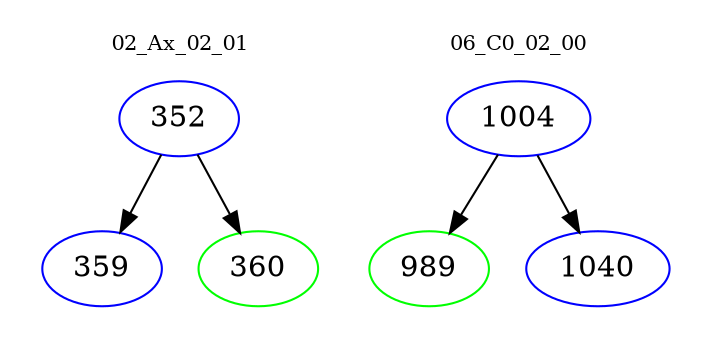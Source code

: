 digraph{
subgraph cluster_0 {
color = white
label = "02_Ax_02_01";
fontsize=10;
T0_352 [label="352", color="blue"]
T0_352 -> T0_359 [color="black"]
T0_359 [label="359", color="blue"]
T0_352 -> T0_360 [color="black"]
T0_360 [label="360", color="green"]
}
subgraph cluster_1 {
color = white
label = "06_C0_02_00";
fontsize=10;
T1_1004 [label="1004", color="blue"]
T1_1004 -> T1_989 [color="black"]
T1_989 [label="989", color="green"]
T1_1004 -> T1_1040 [color="black"]
T1_1040 [label="1040", color="blue"]
}
}
